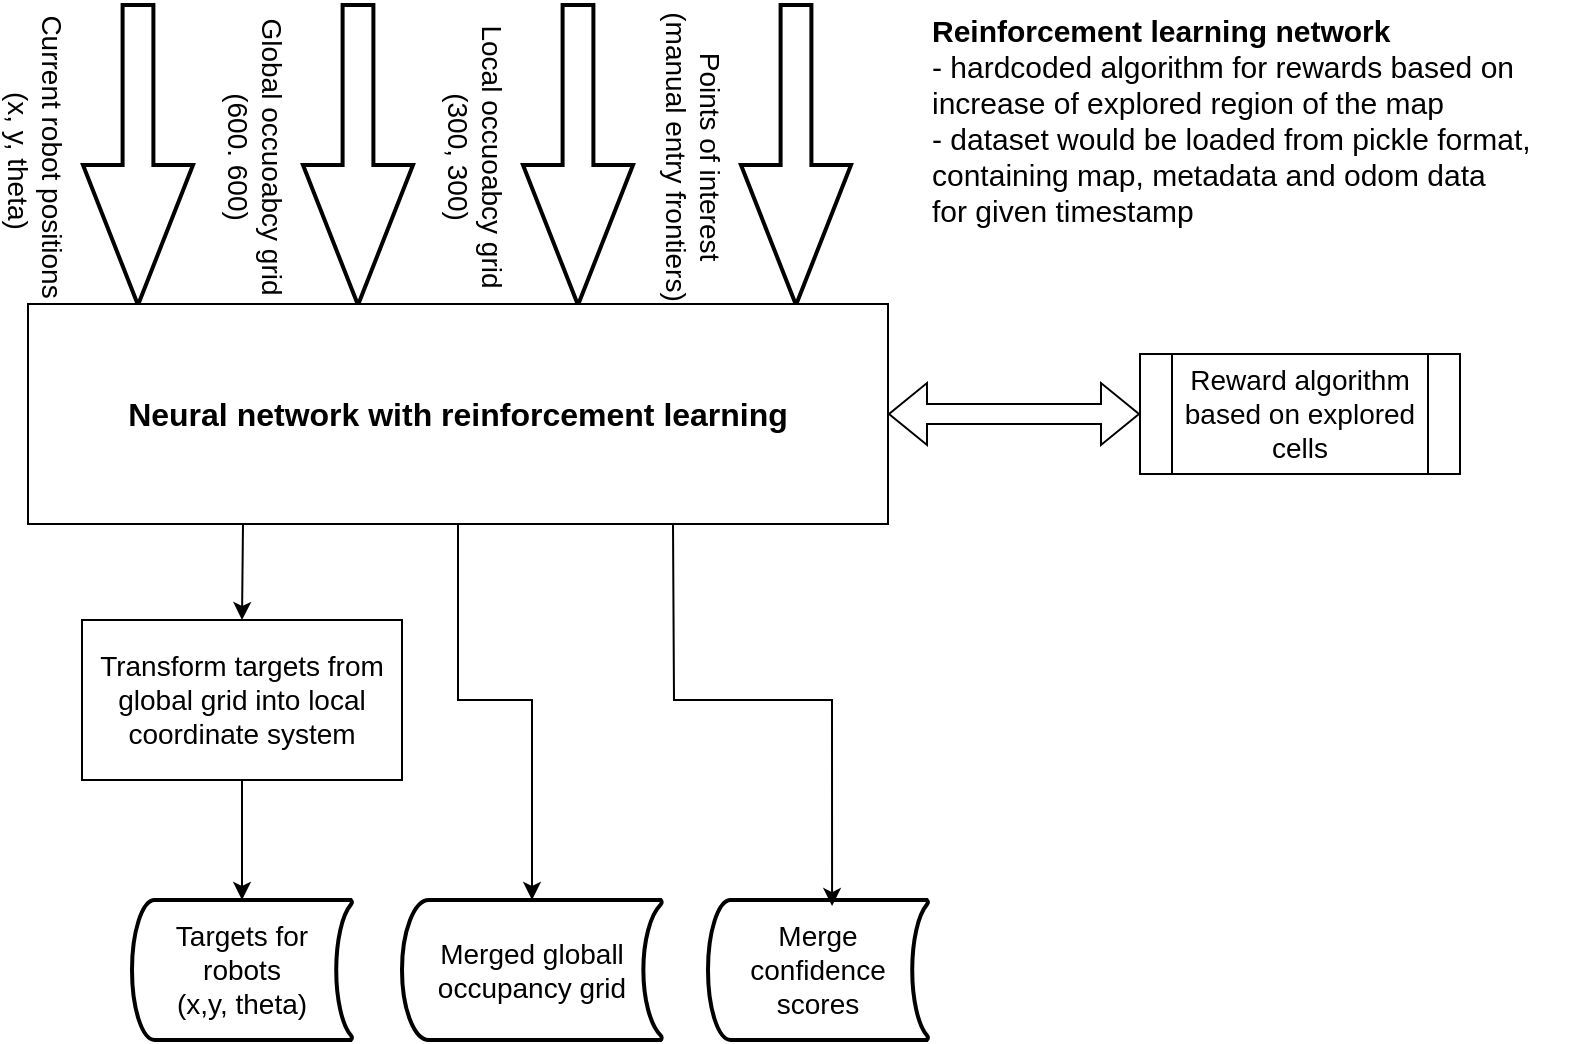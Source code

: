 <mxfile version="28.1.2">
  <diagram name="Page-1" id="vNz4AdegE8J5pTQr-Vt8">
    <mxGraphModel dx="1426" dy="875" grid="1" gridSize="10" guides="1" tooltips="1" connect="1" arrows="1" fold="1" page="1" pageScale="1" pageWidth="827" pageHeight="1169" math="0" shadow="0">
      <root>
        <mxCell id="0" />
        <mxCell id="1" parent="0" />
        <mxCell id="kou2hlCwhqq52EsNGbb5-1" value="&lt;font style=&quot;font-size: 14px;&quot;&gt;Current robot positions&lt;/font&gt;&lt;div&gt;&lt;font style=&quot;font-size: 14px;&quot;&gt;&amp;nbsp;(x, y, theta)&lt;/font&gt;&lt;/div&gt;" style="verticalLabelPosition=bottom;verticalAlign=top;html=1;strokeWidth=2;shape=mxgraph.arrows2.arrow;dy=0.72;dx=70;notch=0;rotation=90;" parent="1" vertex="1">
          <mxGeometry x="10" y="60" width="150" height="55" as="geometry" />
        </mxCell>
        <mxCell id="kou2hlCwhqq52EsNGbb5-2" value="&lt;font style=&quot;font-size: 14px;&quot;&gt;Global occuoabcy grid&lt;/font&gt;&lt;div&gt;&lt;font style=&quot;font-size: 14px;&quot;&gt;(600. 600)&lt;/font&gt;&lt;/div&gt;" style="verticalLabelPosition=bottom;verticalAlign=top;html=1;strokeWidth=2;shape=mxgraph.arrows2.arrow;dy=0.72;dx=70;notch=0;rotation=90;" parent="1" vertex="1">
          <mxGeometry x="120" y="60" width="150" height="55" as="geometry" />
        </mxCell>
        <mxCell id="kou2hlCwhqq52EsNGbb5-3" value="&lt;font style=&quot;font-size: 14px;&quot;&gt;Points of interest&lt;/font&gt;&lt;div&gt;&lt;font style=&quot;font-size: 14px;&quot;&gt;(manual entry frontiers)&lt;/font&gt;&lt;/div&gt;" style="verticalLabelPosition=bottom;verticalAlign=top;html=1;strokeWidth=2;shape=mxgraph.arrows2.arrow;dy=0.72;dx=70;notch=0;rotation=90;" parent="1" vertex="1">
          <mxGeometry x="339" y="60" width="150" height="55" as="geometry" />
        </mxCell>
        <mxCell id="kou2hlCwhqq52EsNGbb5-6" value="&lt;font style=&quot;font-size: 15px;&quot;&gt;&lt;b style=&quot;&quot;&gt;Reinforcement learning network&lt;/b&gt;&lt;/font&gt;&lt;div&gt;&lt;font style=&quot;font-size: 15px;&quot;&gt;- hardcoded algorithm for rewards based&amp;nbsp;&lt;/font&gt;&lt;span style=&quot;font-size: 15px; background-color: transparent; color: light-dark(rgb(0, 0, 0), rgb(255, 255, 255));&quot;&gt;on&amp;nbsp;&lt;/span&gt;&lt;/div&gt;&lt;div&gt;&lt;span style=&quot;font-size: 15px; background-color: transparent; color: light-dark(rgb(0, 0, 0), rgb(255, 255, 255));&quot;&gt;increase of explored&amp;nbsp;&lt;/span&gt;&lt;span style=&quot;background-color: transparent; color: light-dark(rgb(0, 0, 0), rgb(255, 255, 255)); font-size: 15px;&quot;&gt;region of the map&lt;/span&gt;&lt;/div&gt;&lt;div style=&quot;&quot;&gt;&lt;font style=&quot;font-size: 15px;&quot;&gt;- dataset would be loaded from pickle format,&amp;nbsp;&lt;/font&gt;&lt;/div&gt;&lt;div style=&quot;&quot;&gt;&lt;font style=&quot;font-size: 15px;&quot;&gt;containing map, metadata and odom data&amp;nbsp;&lt;/font&gt;&lt;/div&gt;&lt;div style=&quot;&quot;&gt;&lt;font style=&quot;font-size: 15px;&quot;&gt;for given timestamp&lt;/font&gt;&lt;span style=&quot;font-size: 15px; background-color: transparent; color: light-dark(rgb(0, 0, 0), rgb(255, 255, 255));&quot;&gt;&amp;nbsp;&lt;/span&gt;&lt;/div&gt;" style="text;html=1;align=left;verticalAlign=middle;resizable=0;points=[];autosize=1;strokeColor=none;fillColor=none;" parent="1" vertex="1">
          <mxGeometry x="480" y="10" width="330" height="120" as="geometry" />
        </mxCell>
        <mxCell id="2QFAaBAab7-xi8bqY__Z-1" value="&lt;font style=&quot;font-size: 14px;&quot;&gt;Reward algorithm based on explored cells&lt;/font&gt;" style="shape=process;whiteSpace=wrap;html=1;backgroundOutline=1;" vertex="1" parent="1">
          <mxGeometry x="586" y="187" width="160" height="60" as="geometry" />
        </mxCell>
        <mxCell id="2QFAaBAab7-xi8bqY__Z-2" value="&lt;font style=&quot;font-size: 14px;&quot;&gt;Local&lt;/font&gt;&lt;span style=&quot;font-size: 14px; background-color: transparent; color: light-dark(rgb(0, 0, 0), rgb(255, 255, 255));&quot;&gt;&amp;nbsp;occuoabcy grid&lt;/span&gt;&lt;div&gt;&lt;span style=&quot;font-size: 14px; background-color: transparent; color: light-dark(rgb(0, 0, 0), rgb(255, 255, 255));&quot;&gt;(300, 300)&lt;/span&gt;&lt;/div&gt;" style="verticalLabelPosition=bottom;verticalAlign=top;html=1;strokeWidth=2;shape=mxgraph.arrows2.arrow;dy=0.72;dx=70;notch=0;rotation=90;" vertex="1" parent="1">
          <mxGeometry x="230" y="60" width="150" height="55" as="geometry" />
        </mxCell>
        <mxCell id="2QFAaBAab7-xi8bqY__Z-3" value="&lt;font style=&quot;font-size: 14px;&quot;&gt;Targets for robots&lt;/font&gt;&lt;div&gt;&lt;font style=&quot;font-size: 14px;&quot;&gt;(x,y, theta)&lt;/font&gt;&lt;/div&gt;" style="strokeWidth=2;html=1;shape=mxgraph.flowchart.stored_data;whiteSpace=wrap;" vertex="1" parent="1">
          <mxGeometry x="82" y="460" width="110" height="70" as="geometry" />
        </mxCell>
        <mxCell id="2QFAaBAab7-xi8bqY__Z-4" value="&lt;span style=&quot;font-size: 14px;&quot;&gt;Merged globall occupancy grid&lt;/span&gt;" style="strokeWidth=2;html=1;shape=mxgraph.flowchart.stored_data;whiteSpace=wrap;" vertex="1" parent="1">
          <mxGeometry x="217" y="460" width="130" height="70" as="geometry" />
        </mxCell>
        <mxCell id="2QFAaBAab7-xi8bqY__Z-5" value="&lt;span style=&quot;font-size: 14px;&quot;&gt;Merge confidence scores&lt;/span&gt;" style="strokeWidth=2;html=1;shape=mxgraph.flowchart.stored_data;whiteSpace=wrap;" vertex="1" parent="1">
          <mxGeometry x="370" y="460" width="110" height="70" as="geometry" />
        </mxCell>
        <mxCell id="2QFAaBAab7-xi8bqY__Z-9" style="edgeStyle=none;rounded=0;orthogonalLoop=1;jettySize=auto;html=1;exitX=0.25;exitY=1;exitDx=0;exitDy=0;entryX=0.5;entryY=0;entryDx=0;entryDy=0;" edge="1" parent="1" source="2QFAaBAab7-xi8bqY__Z-6" target="2QFAaBAab7-xi8bqY__Z-8">
          <mxGeometry relative="1" as="geometry" />
        </mxCell>
        <mxCell id="2QFAaBAab7-xi8bqY__Z-6" value="&lt;font style=&quot;font-size: 16px;&quot;&gt;Neural network with reinforcement learning&lt;/font&gt;" style="rounded=0;whiteSpace=wrap;html=1;fontStyle=1" vertex="1" parent="1">
          <mxGeometry x="30" y="162" width="430" height="110" as="geometry" />
        </mxCell>
        <mxCell id="2QFAaBAab7-xi8bqY__Z-7" value="" style="shape=flexArrow;endArrow=classic;startArrow=classic;html=1;rounded=0;exitX=1;exitY=0.5;exitDx=0;exitDy=0;entryX=0;entryY=0.5;entryDx=0;entryDy=0;" edge="1" parent="1" source="2QFAaBAab7-xi8bqY__Z-6" target="2QFAaBAab7-xi8bqY__Z-1">
          <mxGeometry width="100" height="100" relative="1" as="geometry">
            <mxPoint x="580" y="470" as="sourcePoint" />
            <mxPoint x="680" y="370" as="targetPoint" />
          </mxGeometry>
        </mxCell>
        <mxCell id="2QFAaBAab7-xi8bqY__Z-8" value="&lt;font style=&quot;font-size: 14px;&quot;&gt;Transform targets from global grid into local coordinate system&lt;/font&gt;" style="rounded=0;whiteSpace=wrap;html=1;" vertex="1" parent="1">
          <mxGeometry x="57" y="320" width="160" height="80" as="geometry" />
        </mxCell>
        <mxCell id="2QFAaBAab7-xi8bqY__Z-10" style="edgeStyle=none;rounded=0;orthogonalLoop=1;jettySize=auto;html=1;entryX=0.5;entryY=0;entryDx=0;entryDy=0;entryPerimeter=0;" edge="1" parent="1" source="2QFAaBAab7-xi8bqY__Z-8" target="2QFAaBAab7-xi8bqY__Z-3">
          <mxGeometry relative="1" as="geometry" />
        </mxCell>
        <mxCell id="2QFAaBAab7-xi8bqY__Z-11" style="edgeStyle=none;rounded=0;orthogonalLoop=1;jettySize=auto;html=1;exitX=0.5;exitY=1;exitDx=0;exitDy=0;entryX=0.5;entryY=0;entryDx=0;entryDy=0;entryPerimeter=0;" edge="1" parent="1" source="2QFAaBAab7-xi8bqY__Z-6" target="2QFAaBAab7-xi8bqY__Z-4">
          <mxGeometry relative="1" as="geometry">
            <Array as="points">
              <mxPoint x="245" y="360" />
              <mxPoint x="282" y="360" />
            </Array>
          </mxGeometry>
        </mxCell>
        <mxCell id="2QFAaBAab7-xi8bqY__Z-12" style="edgeStyle=none;rounded=0;orthogonalLoop=1;jettySize=auto;html=1;exitX=0.75;exitY=1;exitDx=0;exitDy=0;entryX=0.564;entryY=0.043;entryDx=0;entryDy=0;entryPerimeter=0;" edge="1" parent="1" source="2QFAaBAab7-xi8bqY__Z-6" target="2QFAaBAab7-xi8bqY__Z-5">
          <mxGeometry relative="1" as="geometry">
            <Array as="points">
              <mxPoint x="353" y="360" />
              <mxPoint x="432" y="360" />
            </Array>
          </mxGeometry>
        </mxCell>
      </root>
    </mxGraphModel>
  </diagram>
</mxfile>
